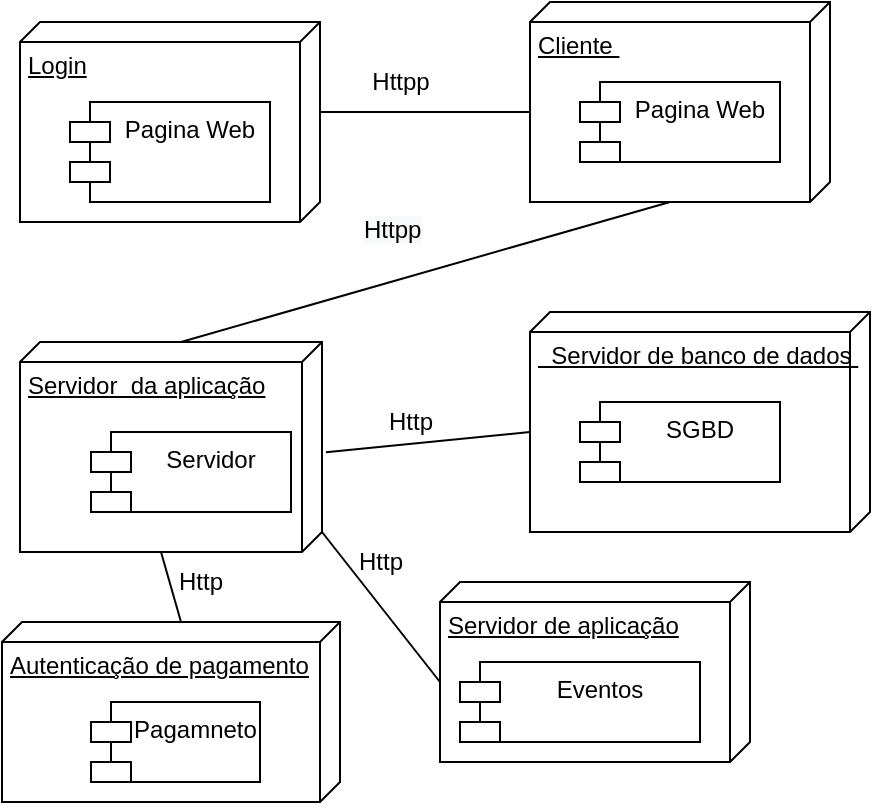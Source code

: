 <mxfile version="15.5.9" type="device"><diagram id="u6rLdeLFJW7uFCC3a14E" name="Page-1"><mxGraphModel dx="984" dy="1591" grid="1" gridSize="10" guides="1" tooltips="1" connect="1" arrows="1" fold="1" page="1" pageScale="1" pageWidth="827" pageHeight="1169" math="0" shadow="0"><root><mxCell id="0"/><mxCell id="1" parent="0"/><mxCell id="MkK9TGi0aPQ5uoms20Mt-1" value="Cliente&amp;nbsp;" style="verticalAlign=top;align=left;spacingTop=8;spacingLeft=2;spacingRight=12;shape=cube;size=10;direction=south;fontStyle=4;html=1;" vertex="1" parent="1"><mxGeometry x="295" y="-210" width="150" height="100" as="geometry"/></mxCell><mxCell id="MkK9TGi0aPQ5uoms20Mt-2" value="Pagina Web" style="shape=module;align=left;spacingLeft=20;align=center;verticalAlign=top;" vertex="1" parent="1"><mxGeometry x="320" y="-170" width="100" height="40" as="geometry"/></mxCell><mxCell id="MkK9TGi0aPQ5uoms20Mt-4" value="Servidor&amp;nbsp; da aplicação" style="verticalAlign=top;align=left;spacingTop=8;spacingLeft=2;spacingRight=12;shape=cube;size=10;direction=south;fontStyle=4;html=1;" vertex="1" parent="1"><mxGeometry x="40" y="-40" width="151" height="105" as="geometry"/></mxCell><mxCell id="MkK9TGi0aPQ5uoms20Mt-5" value="Servidor" style="shape=module;align=left;spacingLeft=20;align=center;verticalAlign=top;" vertex="1" parent="1"><mxGeometry x="75.5" y="5" width="100" height="40" as="geometry"/></mxCell><mxCell id="MkK9TGi0aPQ5uoms20Mt-7" value="&amp;nbsp; Servidor de banco de dados&amp;nbsp;" style="verticalAlign=top;align=left;spacingTop=8;spacingLeft=2;spacingRight=12;shape=cube;size=10;direction=south;fontStyle=4;html=1;" vertex="1" parent="1"><mxGeometry x="295" y="-55" width="170" height="110" as="geometry"/></mxCell><mxCell id="MkK9TGi0aPQ5uoms20Mt-8" value="SGBD" style="shape=module;align=left;spacingLeft=20;align=center;verticalAlign=top;" vertex="1" parent="1"><mxGeometry x="320" y="-10" width="100" height="40" as="geometry"/></mxCell><mxCell id="MkK9TGi0aPQ5uoms20Mt-12" value="" style="endArrow=none;html=1;rounded=0;shadow=0;strokeColor=default;jumpStyle=none;exitX=0.525;exitY=-0.013;exitDx=0;exitDy=0;exitPerimeter=0;entryX=0;entryY=0;entryDx=60;entryDy=170;entryPerimeter=0;" edge="1" parent="1" source="MkK9TGi0aPQ5uoms20Mt-4" target="MkK9TGi0aPQ5uoms20Mt-7"><mxGeometry width="50" height="50" relative="1" as="geometry"><mxPoint x="390" as="sourcePoint"/><mxPoint x="440" y="-50" as="targetPoint"/></mxGeometry></mxCell><mxCell id="MkK9TGi0aPQ5uoms20Mt-13" value="Login" style="verticalAlign=top;align=left;spacingTop=8;spacingLeft=2;spacingRight=12;shape=cube;size=10;direction=south;fontStyle=4;html=1;" vertex="1" parent="1"><mxGeometry x="40" y="-200" width="150" height="100" as="geometry"/></mxCell><mxCell id="MkK9TGi0aPQ5uoms20Mt-14" value="Pagina Web" style="shape=module;align=left;spacingLeft=20;align=center;verticalAlign=top;" vertex="1" parent="1"><mxGeometry x="65" y="-160" width="100" height="50" as="geometry"/></mxCell><mxCell id="MkK9TGi0aPQ5uoms20Mt-17" value="" style="endArrow=none;html=1;rounded=0;shadow=0;strokeColor=default;jumpStyle=none;exitX=0;exitY=0;exitDx=55;exitDy=150;exitPerimeter=0;entryX=0;entryY=0;entryDx=45;entryDy=0;entryPerimeter=0;" edge="1" parent="1" source="MkK9TGi0aPQ5uoms20Mt-1" target="MkK9TGi0aPQ5uoms20Mt-13"><mxGeometry width="50" height="50" relative="1" as="geometry"><mxPoint x="390" as="sourcePoint"/><mxPoint x="440" y="-50" as="targetPoint"/></mxGeometry></mxCell><mxCell id="MkK9TGi0aPQ5uoms20Mt-19" value="" style="endArrow=none;html=1;rounded=0;shadow=0;strokeColor=default;jumpStyle=none;entryX=0;entryY=0;entryDx=100;entryDy=80;entryPerimeter=0;exitX=0;exitY=0;exitDx=0;exitDy=70.5;exitPerimeter=0;" edge="1" parent="1" source="MkK9TGi0aPQ5uoms20Mt-4" target="MkK9TGi0aPQ5uoms20Mt-1"><mxGeometry width="50" height="50" relative="1" as="geometry"><mxPoint x="390" as="sourcePoint"/><mxPoint x="440" y="-50" as="targetPoint"/></mxGeometry></mxCell><mxCell id="MkK9TGi0aPQ5uoms20Mt-21" value="Autenticação de pagamento" style="verticalAlign=top;align=left;spacingTop=8;spacingLeft=2;spacingRight=12;shape=cube;size=10;direction=south;fontStyle=4;html=1;" vertex="1" parent="1"><mxGeometry x="31" y="100" width="169" height="90" as="geometry"/></mxCell><mxCell id="MkK9TGi0aPQ5uoms20Mt-22" value="Pagamneto" style="shape=module;align=left;spacingLeft=20;align=center;verticalAlign=top;" vertex="1" parent="1"><mxGeometry x="75.5" y="140" width="84.5" height="40" as="geometry"/></mxCell><mxCell id="MkK9TGi0aPQ5uoms20Mt-24" value="" style="endArrow=none;html=1;rounded=0;shadow=0;strokeColor=default;jumpStyle=none;exitX=0;exitY=0;exitDx=105;exitDy=80.5;exitPerimeter=0;entryX=0;entryY=0;entryDx=0;entryDy=79.5;entryPerimeter=0;" edge="1" parent="1" source="MkK9TGi0aPQ5uoms20Mt-4" target="MkK9TGi0aPQ5uoms20Mt-21"><mxGeometry width="50" height="50" relative="1" as="geometry"><mxPoint x="390" y="-270" as="sourcePoint"/><mxPoint x="440" y="-320" as="targetPoint"/></mxGeometry></mxCell><mxCell id="MkK9TGi0aPQ5uoms20Mt-26" value="Httpp" style="text;html=1;align=center;verticalAlign=middle;resizable=0;points=[];autosize=1;strokeColor=none;fillColor=none;" vertex="1" parent="1"><mxGeometry x="210" y="-180" width="40" height="20" as="geometry"/></mxCell><mxCell id="MkK9TGi0aPQ5uoms20Mt-27" value="&lt;span style=&quot;color: rgb(0, 0, 0); font-family: helvetica; font-size: 12px; font-style: normal; font-weight: 400; letter-spacing: normal; text-align: center; text-indent: 0px; text-transform: none; word-spacing: 0px; background-color: rgb(248, 249, 250); display: inline; float: none;&quot;&gt;Httpp&lt;/span&gt;" style="text;whiteSpace=wrap;html=1;" vertex="1" parent="1"><mxGeometry x="210" y="-110" width="50" height="30" as="geometry"/></mxCell><mxCell id="MkK9TGi0aPQ5uoms20Mt-28" value="Http" style="text;html=1;align=center;verticalAlign=middle;resizable=0;points=[];autosize=1;strokeColor=none;fillColor=none;" vertex="1" parent="1"><mxGeometry x="215" y="-10" width="40" height="20" as="geometry"/></mxCell><mxCell id="MkK9TGi0aPQ5uoms20Mt-30" value="Http" style="text;html=1;align=center;verticalAlign=middle;resizable=0;points=[];autosize=1;strokeColor=none;fillColor=none;" vertex="1" parent="1"><mxGeometry x="110" y="70" width="40" height="20" as="geometry"/></mxCell><mxCell id="MkK9TGi0aPQ5uoms20Mt-31" value="Servidor de aplicação" style="verticalAlign=top;align=left;spacingTop=8;spacingLeft=2;spacingRight=12;shape=cube;size=10;direction=south;fontStyle=4;html=1;" vertex="1" parent="1"><mxGeometry x="250" y="80" width="155" height="90" as="geometry"/></mxCell><mxCell id="MkK9TGi0aPQ5uoms20Mt-32" value="Eventos" style="shape=module;align=left;spacingLeft=20;align=center;verticalAlign=top;" vertex="1" parent="1"><mxGeometry x="260" y="120" width="120" height="40" as="geometry"/></mxCell><mxCell id="MkK9TGi0aPQ5uoms20Mt-34" value="" style="endArrow=none;html=1;rounded=0;shadow=0;strokeColor=default;jumpStyle=none;exitX=0;exitY=0;exitDx=95;exitDy=0;exitPerimeter=0;entryX=0;entryY=0;entryDx=50;entryDy=155;entryPerimeter=0;" edge="1" parent="1" source="MkK9TGi0aPQ5uoms20Mt-4" target="MkK9TGi0aPQ5uoms20Mt-31"><mxGeometry width="50" height="50" relative="1" as="geometry"><mxPoint x="390" as="sourcePoint"/><mxPoint x="440" y="-50" as="targetPoint"/></mxGeometry></mxCell><mxCell id="MkK9TGi0aPQ5uoms20Mt-35" value="Http" style="text;html=1;align=center;verticalAlign=middle;resizable=0;points=[];autosize=1;strokeColor=none;fillColor=none;" vertex="1" parent="1"><mxGeometry x="200" y="60" width="40" height="20" as="geometry"/></mxCell></root></mxGraphModel></diagram></mxfile>